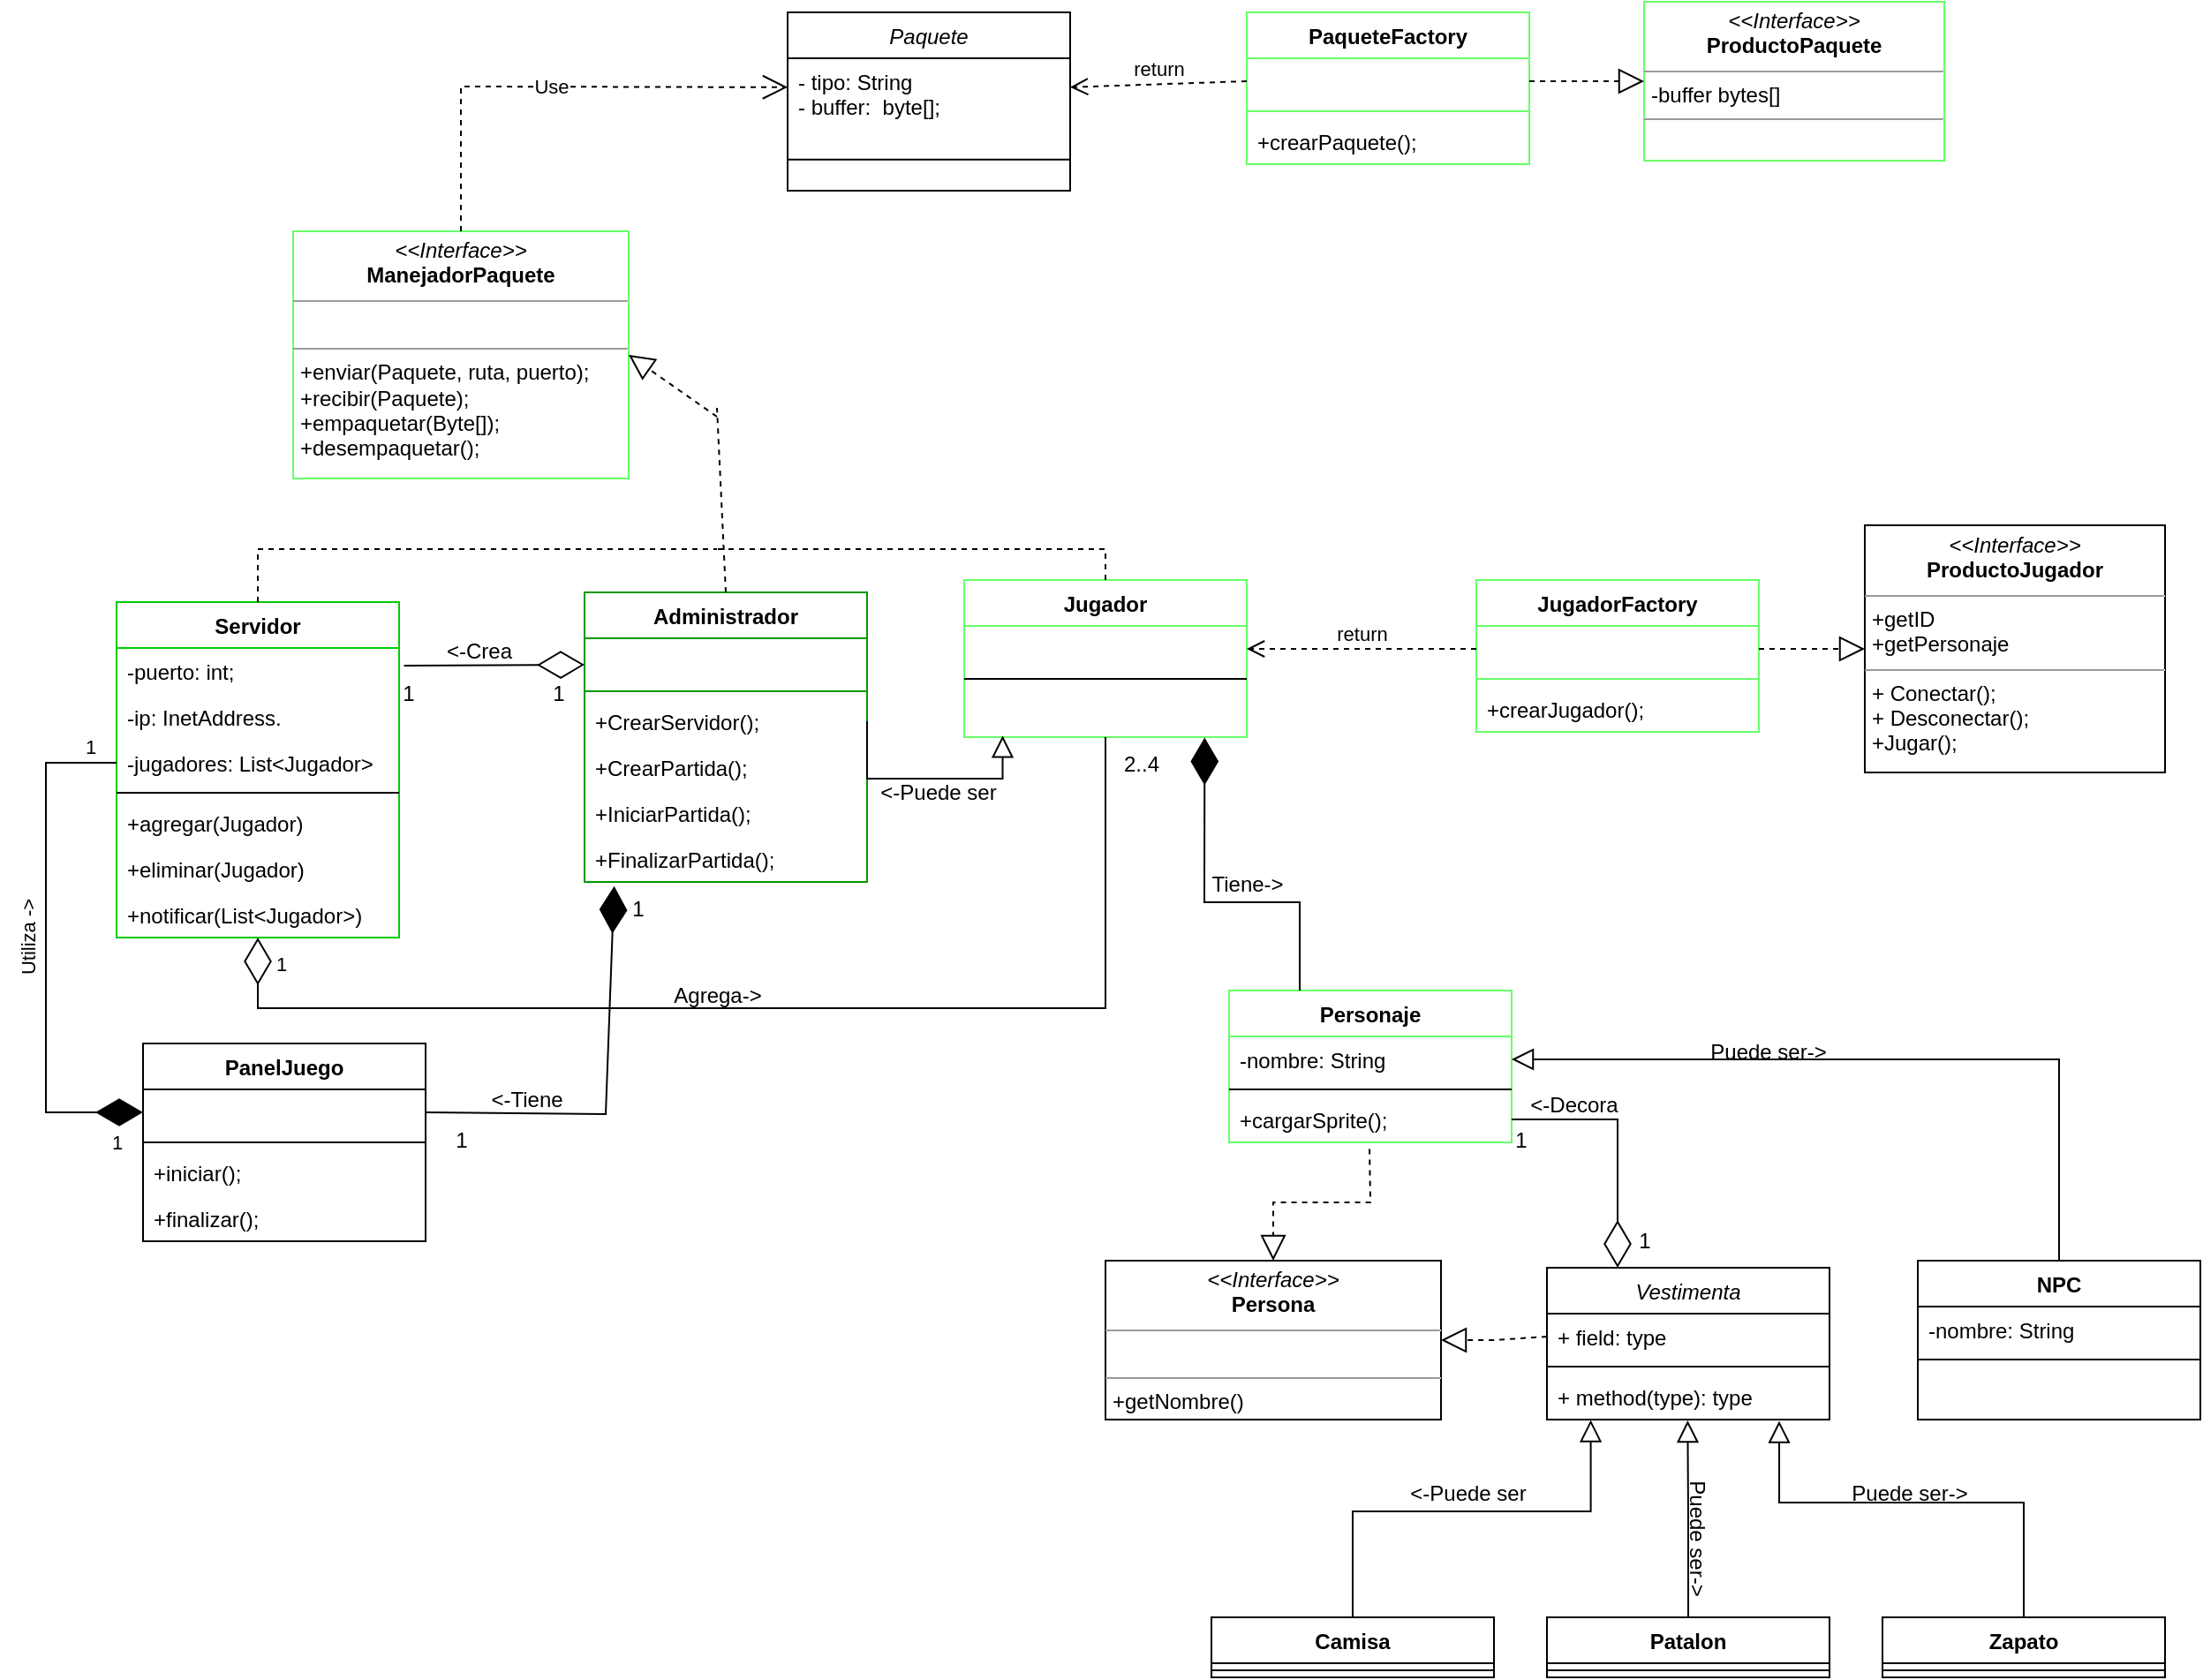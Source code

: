 <mxfile version="20.8.16" type="device" pages="2"><diagram id="C5RBs43oDa-KdzZeNtuy" name="Page-1"><mxGraphModel dx="1549" dy="731" grid="1" gridSize="10" guides="1" tooltips="1" connect="1" arrows="1" fold="1" page="1" pageScale="1" pageWidth="1400" pageHeight="1400" math="0" shadow="0"><root><mxCell id="WIyWlLk6GJQsqaUBKTNV-0"/><mxCell id="WIyWlLk6GJQsqaUBKTNV-1" parent="WIyWlLk6GJQsqaUBKTNV-0"/><mxCell id="kvo6vw-OnWzz7hoMJ1Hj-0" value="Servidor" style="swimlane;fontStyle=1;align=center;verticalAlign=top;childLayout=stackLayout;horizontal=1;startSize=26;horizontalStack=0;resizeParent=1;resizeLast=0;collapsible=1;marginBottom=0;rounded=0;shadow=0;strokeWidth=1;strokeColor=#00CC00;" vertex="1" parent="WIyWlLk6GJQsqaUBKTNV-1"><mxGeometry x="145" y="470" width="160" height="190" as="geometry"><mxRectangle x="130" y="380" width="160" height="26" as="alternateBounds"/></mxGeometry></mxCell><mxCell id="kvo6vw-OnWzz7hoMJ1Hj-1" value="-puerto: int; " style="text;align=left;verticalAlign=top;spacingLeft=4;spacingRight=4;overflow=hidden;rotatable=0;points=[[0,0.5],[1,0.5]];portConstraint=eastwest;" vertex="1" parent="kvo6vw-OnWzz7hoMJ1Hj-0"><mxGeometry y="26" width="160" height="26" as="geometry"/></mxCell><mxCell id="kvo6vw-OnWzz7hoMJ1Hj-2" value="-ip: InetAddress. " style="text;align=left;verticalAlign=top;spacingLeft=4;spacingRight=4;overflow=hidden;rotatable=0;points=[[0,0.5],[1,0.5]];portConstraint=eastwest;rounded=0;shadow=0;html=0;" vertex="1" parent="kvo6vw-OnWzz7hoMJ1Hj-0"><mxGeometry y="52" width="160" height="26" as="geometry"/></mxCell><mxCell id="kvo6vw-OnWzz7hoMJ1Hj-3" value="-jugadores: List&lt;Jugador&gt;" style="text;align=left;verticalAlign=top;spacingLeft=4;spacingRight=4;overflow=hidden;rotatable=0;points=[[0,0.5],[1,0.5]];portConstraint=eastwest;rounded=0;shadow=0;html=0;" vertex="1" parent="kvo6vw-OnWzz7hoMJ1Hj-0"><mxGeometry y="78" width="160" height="26" as="geometry"/></mxCell><mxCell id="kvo6vw-OnWzz7hoMJ1Hj-4" value="" style="line;html=1;strokeWidth=1;align=left;verticalAlign=middle;spacingTop=-1;spacingLeft=3;spacingRight=3;rotatable=0;labelPosition=right;points=[];portConstraint=eastwest;" vertex="1" parent="kvo6vw-OnWzz7hoMJ1Hj-0"><mxGeometry y="104" width="160" height="8" as="geometry"/></mxCell><mxCell id="kvo6vw-OnWzz7hoMJ1Hj-5" value="+agregar(Jugador)" style="text;align=left;verticalAlign=top;spacingLeft=4;spacingRight=4;overflow=hidden;rotatable=0;points=[[0,0.5],[1,0.5]];portConstraint=eastwest;rounded=0;shadow=0;html=0;" vertex="1" parent="kvo6vw-OnWzz7hoMJ1Hj-0"><mxGeometry y="112" width="160" height="26" as="geometry"/></mxCell><mxCell id="kvo6vw-OnWzz7hoMJ1Hj-6" value="+eliminar(Jugador)" style="text;align=left;verticalAlign=top;spacingLeft=4;spacingRight=4;overflow=hidden;rotatable=0;points=[[0,0.5],[1,0.5]];portConstraint=eastwest;rounded=0;shadow=0;html=0;" vertex="1" parent="kvo6vw-OnWzz7hoMJ1Hj-0"><mxGeometry y="138" width="160" height="26" as="geometry"/></mxCell><mxCell id="kvo6vw-OnWzz7hoMJ1Hj-7" value="+notificar(List&lt;Jugador&gt;)" style="text;align=left;verticalAlign=top;spacingLeft=4;spacingRight=4;overflow=hidden;rotatable=0;points=[[0,0.5],[1,0.5]];portConstraint=eastwest;rounded=0;shadow=0;html=0;" vertex="1" parent="kvo6vw-OnWzz7hoMJ1Hj-0"><mxGeometry y="164" width="160" height="26" as="geometry"/></mxCell><mxCell id="kvo6vw-OnWzz7hoMJ1Hj-8" value="Jugador" style="swimlane;fontStyle=1;align=center;verticalAlign=top;childLayout=stackLayout;horizontal=1;startSize=26;horizontalStack=0;resizeParent=1;resizeLast=0;collapsible=1;marginBottom=0;rounded=0;shadow=0;strokeWidth=1;fillColor=#FFFFFF;strokeColor=#66FF66;" vertex="1" parent="WIyWlLk6GJQsqaUBKTNV-1"><mxGeometry x="625" y="457.5" width="160" height="89" as="geometry"><mxRectangle x="340" y="380" width="170" height="26" as="alternateBounds"/></mxGeometry></mxCell><mxCell id="kvo6vw-OnWzz7hoMJ1Hj-9" value=" " style="text;align=left;verticalAlign=top;spacingLeft=4;spacingRight=4;overflow=hidden;rotatable=0;points=[[0,0.5],[1,0.5]];portConstraint=eastwest;" vertex="1" parent="kvo6vw-OnWzz7hoMJ1Hj-8"><mxGeometry y="26" width="160" height="26" as="geometry"/></mxCell><mxCell id="kvo6vw-OnWzz7hoMJ1Hj-10" value="" style="line;html=1;strokeWidth=1;align=left;verticalAlign=middle;spacingTop=-1;spacingLeft=3;spacingRight=3;rotatable=0;labelPosition=right;points=[];portConstraint=eastwest;" vertex="1" parent="kvo6vw-OnWzz7hoMJ1Hj-8"><mxGeometry y="52" width="160" height="8" as="geometry"/></mxCell><mxCell id="kvo6vw-OnWzz7hoMJ1Hj-11" value=" " style="text;align=left;verticalAlign=top;spacingLeft=4;spacingRight=4;overflow=hidden;rotatable=0;points=[[0,0.5],[1,0.5]];portConstraint=eastwest;" vertex="1" parent="kvo6vw-OnWzz7hoMJ1Hj-8"><mxGeometry y="60" width="160" height="26" as="geometry"/></mxCell><mxCell id="kvo6vw-OnWzz7hoMJ1Hj-12" value="Personaje" style="swimlane;fontStyle=1;align=center;verticalAlign=top;childLayout=stackLayout;horizontal=1;startSize=26;horizontalStack=0;resizeParent=1;resizeLast=0;collapsible=1;marginBottom=0;rounded=0;shadow=0;strokeWidth=1;strokeColor=#66FF66;" vertex="1" parent="WIyWlLk6GJQsqaUBKTNV-1"><mxGeometry x="775" y="690" width="160" height="86" as="geometry"><mxRectangle x="340" y="380" width="170" height="26" as="alternateBounds"/></mxGeometry></mxCell><mxCell id="kvo6vw-OnWzz7hoMJ1Hj-13" value="-nombre: String" style="text;align=left;verticalAlign=top;spacingLeft=4;spacingRight=4;overflow=hidden;rotatable=0;points=[[0,0.5],[1,0.5]];portConstraint=eastwest;" vertex="1" parent="kvo6vw-OnWzz7hoMJ1Hj-12"><mxGeometry y="26" width="160" height="26" as="geometry"/></mxCell><mxCell id="kvo6vw-OnWzz7hoMJ1Hj-14" value="" style="line;html=1;strokeWidth=1;align=left;verticalAlign=middle;spacingTop=-1;spacingLeft=3;spacingRight=3;rotatable=0;labelPosition=right;points=[];portConstraint=eastwest;" vertex="1" parent="kvo6vw-OnWzz7hoMJ1Hj-12"><mxGeometry y="52" width="160" height="8" as="geometry"/></mxCell><mxCell id="kvo6vw-OnWzz7hoMJ1Hj-15" value="+cargarSprite(); " style="text;align=left;verticalAlign=top;spacingLeft=4;spacingRight=4;overflow=hidden;rotatable=0;points=[[0,0.5],[1,0.5]];portConstraint=eastwest;" vertex="1" parent="kvo6vw-OnWzz7hoMJ1Hj-12"><mxGeometry y="60" width="160" height="26" as="geometry"/></mxCell><mxCell id="kvo6vw-OnWzz7hoMJ1Hj-16" value="NPC" style="swimlane;fontStyle=1;align=center;verticalAlign=top;childLayout=stackLayout;horizontal=1;startSize=26;horizontalStack=0;resizeParent=1;resizeLast=0;collapsible=1;marginBottom=0;rounded=0;shadow=0;strokeWidth=1;" vertex="1" parent="WIyWlLk6GJQsqaUBKTNV-1"><mxGeometry x="1165" y="843" width="160" height="90" as="geometry"><mxRectangle x="340" y="380" width="170" height="26" as="alternateBounds"/></mxGeometry></mxCell><mxCell id="kvo6vw-OnWzz7hoMJ1Hj-17" value="-nombre: String" style="text;align=left;verticalAlign=top;spacingLeft=4;spacingRight=4;overflow=hidden;rotatable=0;points=[[0,0.5],[1,0.5]];portConstraint=eastwest;" vertex="1" parent="kvo6vw-OnWzz7hoMJ1Hj-16"><mxGeometry y="26" width="160" height="26" as="geometry"/></mxCell><mxCell id="kvo6vw-OnWzz7hoMJ1Hj-18" value="" style="line;html=1;strokeWidth=1;align=left;verticalAlign=middle;spacingTop=-1;spacingLeft=3;spacingRight=3;rotatable=0;labelPosition=right;points=[];portConstraint=eastwest;" vertex="1" parent="kvo6vw-OnWzz7hoMJ1Hj-16"><mxGeometry y="52" width="160" height="8" as="geometry"/></mxCell><mxCell id="kvo6vw-OnWzz7hoMJ1Hj-19" value="Administrador" style="swimlane;fontStyle=1;align=center;verticalAlign=top;childLayout=stackLayout;horizontal=1;startSize=26;horizontalStack=0;resizeParent=1;resizeParentMax=0;resizeLast=0;collapsible=1;marginBottom=0;strokeColor=#009900;" vertex="1" parent="WIyWlLk6GJQsqaUBKTNV-1"><mxGeometry x="410" y="464.5" width="160" height="164" as="geometry"><mxRectangle x="465" y="690" width="120" height="30" as="alternateBounds"/></mxGeometry></mxCell><mxCell id="kvo6vw-OnWzz7hoMJ1Hj-20" value=" " style="text;strokeColor=none;fillColor=none;align=left;verticalAlign=top;spacingLeft=4;spacingRight=4;overflow=hidden;rotatable=0;points=[[0,0.5],[1,0.5]];portConstraint=eastwest;" vertex="1" parent="kvo6vw-OnWzz7hoMJ1Hj-19"><mxGeometry y="26" width="160" height="26" as="geometry"/></mxCell><mxCell id="kvo6vw-OnWzz7hoMJ1Hj-21" value="" style="line;strokeWidth=1;fillColor=none;align=left;verticalAlign=middle;spacingTop=-1;spacingLeft=3;spacingRight=3;rotatable=0;labelPosition=right;points=[];portConstraint=eastwest;strokeColor=inherit;" vertex="1" parent="kvo6vw-OnWzz7hoMJ1Hj-19"><mxGeometry y="52" width="160" height="8" as="geometry"/></mxCell><mxCell id="kvo6vw-OnWzz7hoMJ1Hj-22" value="+CrearServidor(); " style="text;align=left;verticalAlign=top;spacingLeft=4;spacingRight=4;overflow=hidden;rotatable=0;points=[[0,0.5],[1,0.5]];portConstraint=eastwest;" vertex="1" parent="kvo6vw-OnWzz7hoMJ1Hj-19"><mxGeometry y="60" width="160" height="26" as="geometry"/></mxCell><mxCell id="kvo6vw-OnWzz7hoMJ1Hj-23" value="+CrearPartida(); " style="text;align=left;verticalAlign=top;spacingLeft=4;spacingRight=4;overflow=hidden;rotatable=0;points=[[0,0.5],[1,0.5]];portConstraint=eastwest;" vertex="1" parent="kvo6vw-OnWzz7hoMJ1Hj-19"><mxGeometry y="86" width="160" height="26" as="geometry"/></mxCell><mxCell id="kvo6vw-OnWzz7hoMJ1Hj-24" value="+IniciarPartida(); " style="text;align=left;verticalAlign=top;spacingLeft=4;spacingRight=4;overflow=hidden;rotatable=0;points=[[0,0.5],[1,0.5]];portConstraint=eastwest;" vertex="1" parent="kvo6vw-OnWzz7hoMJ1Hj-19"><mxGeometry y="112" width="160" height="26" as="geometry"/></mxCell><mxCell id="kvo6vw-OnWzz7hoMJ1Hj-25" value="+FinalizarPartida(); " style="text;align=left;verticalAlign=top;spacingLeft=4;spacingRight=4;overflow=hidden;rotatable=0;points=[[0,0.5],[1,0.5]];portConstraint=eastwest;" vertex="1" parent="kvo6vw-OnWzz7hoMJ1Hj-19"><mxGeometry y="138" width="160" height="26" as="geometry"/></mxCell><mxCell id="kvo6vw-OnWzz7hoMJ1Hj-26" value="" style="endArrow=block;endSize=10;endFill=0;shadow=0;strokeWidth=1;rounded=0;edgeStyle=elbowEdgeStyle;elbow=vertical;entryX=0.136;entryY=1.081;entryDx=0;entryDy=0;exitX=1;exitY=0.5;exitDx=0;exitDy=0;entryPerimeter=0;" edge="1" parent="WIyWlLk6GJQsqaUBKTNV-1" source="kvo6vw-OnWzz7hoMJ1Hj-22" target="kvo6vw-OnWzz7hoMJ1Hj-11"><mxGeometry width="160" relative="1" as="geometry"><mxPoint x="425" y="800" as="sourcePoint"/><mxPoint x="515" y="972" as="targetPoint"/><Array as="points"><mxPoint x="630" y="570"/><mxPoint x="625" y="568"/></Array></mxGeometry></mxCell><mxCell id="kvo6vw-OnWzz7hoMJ1Hj-27" value="&lt;p style=&quot;margin:0px;margin-top:4px;text-align:center;&quot;&gt;&lt;i&gt;&amp;lt;&amp;lt;Interface&amp;gt;&amp;gt;&lt;/i&gt;&lt;br&gt;&lt;b&gt;Persona&lt;/b&gt;&lt;/p&gt;&lt;hr size=&quot;1&quot;&gt;&lt;p style=&quot;margin:0px;margin-left:4px;&quot;&gt;&lt;br&gt;&lt;/p&gt;&lt;hr size=&quot;1&quot;&gt;&lt;p style=&quot;margin:0px;margin-left:4px;&quot;&gt;+getNombre()&lt;/p&gt;" style="verticalAlign=top;align=left;overflow=fill;fontSize=12;fontFamily=Helvetica;html=1;" vertex="1" parent="WIyWlLk6GJQsqaUBKTNV-1"><mxGeometry x="705" y="843" width="190" height="90" as="geometry"/></mxCell><mxCell id="kvo6vw-OnWzz7hoMJ1Hj-28" value="Vestimenta" style="swimlane;fontStyle=2;align=center;verticalAlign=top;childLayout=stackLayout;horizontal=1;startSize=26;horizontalStack=0;resizeParent=1;resizeParentMax=0;resizeLast=0;collapsible=1;marginBottom=0;" vertex="1" parent="WIyWlLk6GJQsqaUBKTNV-1"><mxGeometry x="955" y="847" width="160" height="86" as="geometry"/></mxCell><mxCell id="kvo6vw-OnWzz7hoMJ1Hj-29" value="+ field: type" style="text;strokeColor=none;fillColor=none;align=left;verticalAlign=top;spacingLeft=4;spacingRight=4;overflow=hidden;rotatable=0;points=[[0,0.5],[1,0.5]];portConstraint=eastwest;" vertex="1" parent="kvo6vw-OnWzz7hoMJ1Hj-28"><mxGeometry y="26" width="160" height="26" as="geometry"/></mxCell><mxCell id="kvo6vw-OnWzz7hoMJ1Hj-30" value="" style="line;strokeWidth=1;fillColor=none;align=left;verticalAlign=middle;spacingTop=-1;spacingLeft=3;spacingRight=3;rotatable=0;labelPosition=right;points=[];portConstraint=eastwest;strokeColor=inherit;" vertex="1" parent="kvo6vw-OnWzz7hoMJ1Hj-28"><mxGeometry y="52" width="160" height="8" as="geometry"/></mxCell><mxCell id="kvo6vw-OnWzz7hoMJ1Hj-31" value="+ method(type): type" style="text;strokeColor=none;fillColor=none;align=left;verticalAlign=top;spacingLeft=4;spacingRight=4;overflow=hidden;rotatable=0;points=[[0,0.5],[1,0.5]];portConstraint=eastwest;" vertex="1" parent="kvo6vw-OnWzz7hoMJ1Hj-28"><mxGeometry y="60" width="160" height="26" as="geometry"/></mxCell><mxCell id="kvo6vw-OnWzz7hoMJ1Hj-32" value="" style="endArrow=block;dashed=1;endFill=0;endSize=12;html=1;rounded=0;exitX=0;exitY=0.5;exitDx=0;exitDy=0;entryX=1;entryY=0.5;entryDx=0;entryDy=0;" edge="1" parent="WIyWlLk6GJQsqaUBKTNV-1" source="kvo6vw-OnWzz7hoMJ1Hj-29" target="kvo6vw-OnWzz7hoMJ1Hj-27"><mxGeometry width="160" relative="1" as="geometry"><mxPoint x="920.63" y="776" as="sourcePoint"/><mxPoint x="855.005" y="701" as="targetPoint"/><Array as="points"><mxPoint x="925" y="888"/></Array></mxGeometry></mxCell><mxCell id="kvo6vw-OnWzz7hoMJ1Hj-33" value="" style="endArrow=block;dashed=1;endFill=0;endSize=12;html=1;rounded=0;exitX=0.497;exitY=1.143;exitDx=0;exitDy=0;entryX=0.5;entryY=0;entryDx=0;entryDy=0;exitPerimeter=0;" edge="1" parent="WIyWlLk6GJQsqaUBKTNV-1" source="kvo6vw-OnWzz7hoMJ1Hj-15" target="kvo6vw-OnWzz7hoMJ1Hj-27"><mxGeometry width="160" relative="1" as="geometry"><mxPoint x="965" y="894" as="sourcePoint"/><mxPoint x="825" y="930" as="targetPoint"/><Array as="points"><mxPoint x="855" y="810"/><mxPoint x="800" y="810"/></Array></mxGeometry></mxCell><mxCell id="kvo6vw-OnWzz7hoMJ1Hj-34" value="Camisa" style="swimlane;fontStyle=1;align=center;verticalAlign=top;childLayout=stackLayout;horizontal=1;startSize=26;horizontalStack=0;resizeParent=1;resizeParentMax=0;resizeLast=0;collapsible=1;marginBottom=0;" vertex="1" parent="WIyWlLk6GJQsqaUBKTNV-1"><mxGeometry x="765" y="1045" width="160" height="34" as="geometry"/></mxCell><mxCell id="kvo6vw-OnWzz7hoMJ1Hj-35" value="" style="line;strokeWidth=1;fillColor=none;align=left;verticalAlign=middle;spacingTop=-1;spacingLeft=3;spacingRight=3;rotatable=0;labelPosition=right;points=[];portConstraint=eastwest;strokeColor=inherit;" vertex="1" parent="kvo6vw-OnWzz7hoMJ1Hj-34"><mxGeometry y="26" width="160" height="8" as="geometry"/></mxCell><mxCell id="kvo6vw-OnWzz7hoMJ1Hj-36" value="Patalon" style="swimlane;fontStyle=1;align=center;verticalAlign=top;childLayout=stackLayout;horizontal=1;startSize=26;horizontalStack=0;resizeParent=1;resizeParentMax=0;resizeLast=0;collapsible=1;marginBottom=0;" vertex="1" parent="WIyWlLk6GJQsqaUBKTNV-1"><mxGeometry x="955" y="1045" width="160" height="34" as="geometry"/></mxCell><mxCell id="kvo6vw-OnWzz7hoMJ1Hj-37" value="" style="line;strokeWidth=1;fillColor=none;align=left;verticalAlign=middle;spacingTop=-1;spacingLeft=3;spacingRight=3;rotatable=0;labelPosition=right;points=[];portConstraint=eastwest;strokeColor=inherit;" vertex="1" parent="kvo6vw-OnWzz7hoMJ1Hj-36"><mxGeometry y="26" width="160" height="8" as="geometry"/></mxCell><mxCell id="kvo6vw-OnWzz7hoMJ1Hj-38" value="Zapato" style="swimlane;fontStyle=1;align=center;verticalAlign=top;childLayout=stackLayout;horizontal=1;startSize=26;horizontalStack=0;resizeParent=1;resizeParentMax=0;resizeLast=0;collapsible=1;marginBottom=0;" vertex="1" parent="WIyWlLk6GJQsqaUBKTNV-1"><mxGeometry x="1145" y="1045" width="160" height="34" as="geometry"/></mxCell><mxCell id="kvo6vw-OnWzz7hoMJ1Hj-39" value="" style="line;strokeWidth=1;fillColor=none;align=left;verticalAlign=middle;spacingTop=-1;spacingLeft=3;spacingRight=3;rotatable=0;labelPosition=right;points=[];portConstraint=eastwest;strokeColor=inherit;" vertex="1" parent="kvo6vw-OnWzz7hoMJ1Hj-38"><mxGeometry y="26" width="160" height="8" as="geometry"/></mxCell><mxCell id="kvo6vw-OnWzz7hoMJ1Hj-40" value="" style="endArrow=block;endSize=10;endFill=0;shadow=0;strokeWidth=1;rounded=0;edgeStyle=elbowEdgeStyle;elbow=vertical;exitX=0.5;exitY=0;exitDx=0;exitDy=0;entryX=0.155;entryY=1.008;entryDx=0;entryDy=0;entryPerimeter=0;" edge="1" parent="WIyWlLk6GJQsqaUBKTNV-1" source="kvo6vw-OnWzz7hoMJ1Hj-34" target="kvo6vw-OnWzz7hoMJ1Hj-31"><mxGeometry width="160" relative="1" as="geometry"><mxPoint x="855" y="965" as="sourcePoint"/><mxPoint x="915" y="915" as="targetPoint"/><Array as="points"><mxPoint x="945" y="985"/></Array></mxGeometry></mxCell><mxCell id="kvo6vw-OnWzz7hoMJ1Hj-41" value="" style="endArrow=block;endSize=10;endFill=0;shadow=0;strokeWidth=1;rounded=0;edgeStyle=elbowEdgeStyle;elbow=vertical;exitX=0.5;exitY=0;exitDx=0;exitDy=0;entryX=0.498;entryY=1.02;entryDx=0;entryDy=0;entryPerimeter=0;" edge="1" parent="WIyWlLk6GJQsqaUBKTNV-1" source="kvo6vw-OnWzz7hoMJ1Hj-36" target="kvo6vw-OnWzz7hoMJ1Hj-31"><mxGeometry width="160" relative="1" as="geometry"><mxPoint x="855" y="1055" as="sourcePoint"/><mxPoint x="1035" y="985" as="targetPoint"/><Array as="points"><mxPoint x="1035" y="990"/></Array></mxGeometry></mxCell><mxCell id="kvo6vw-OnWzz7hoMJ1Hj-42" value="" style="endArrow=block;endSize=10;endFill=0;shadow=0;strokeWidth=1;rounded=0;edgeStyle=elbowEdgeStyle;elbow=vertical;exitX=0.5;exitY=0;exitDx=0;exitDy=0;entryX=0.822;entryY=1.031;entryDx=0;entryDy=0;entryPerimeter=0;" edge="1" parent="WIyWlLk6GJQsqaUBKTNV-1" source="kvo6vw-OnWzz7hoMJ1Hj-38" target="kvo6vw-OnWzz7hoMJ1Hj-31"><mxGeometry width="160" relative="1" as="geometry"><mxPoint x="855" y="1055" as="sourcePoint"/><mxPoint x="1045.48" y="943.366" as="targetPoint"/><Array as="points"><mxPoint x="1165" y="980"/></Array></mxGeometry></mxCell><mxCell id="kvo6vw-OnWzz7hoMJ1Hj-43" value="" style="endArrow=block;endSize=10;endFill=0;shadow=0;strokeWidth=1;rounded=0;edgeStyle=elbowEdgeStyle;elbow=vertical;exitX=0.5;exitY=0;exitDx=0;exitDy=0;entryX=1;entryY=0.5;entryDx=0;entryDy=0;" edge="1" parent="WIyWlLk6GJQsqaUBKTNV-1" source="kvo6vw-OnWzz7hoMJ1Hj-16" target="kvo6vw-OnWzz7hoMJ1Hj-13"><mxGeometry width="160" relative="1" as="geometry"><mxPoint x="855" y="1055" as="sourcePoint"/><mxPoint x="1021" y="940.922" as="targetPoint"/><Array as="points"><mxPoint x="1115" y="729"/></Array></mxGeometry></mxCell><mxCell id="kvo6vw-OnWzz7hoMJ1Hj-44" value="PanelJuego" style="swimlane;fontStyle=1;align=center;verticalAlign=top;childLayout=stackLayout;horizontal=1;startSize=26;horizontalStack=0;resizeParent=1;resizeParentMax=0;resizeLast=0;collapsible=1;marginBottom=0;" vertex="1" parent="WIyWlLk6GJQsqaUBKTNV-1"><mxGeometry x="160" y="720" width="160" height="112" as="geometry"/></mxCell><mxCell id="kvo6vw-OnWzz7hoMJ1Hj-45" value=" " style="text;strokeColor=none;fillColor=none;align=left;verticalAlign=top;spacingLeft=4;spacingRight=4;overflow=hidden;rotatable=0;points=[[0,0.5],[1,0.5]];portConstraint=eastwest;" vertex="1" parent="kvo6vw-OnWzz7hoMJ1Hj-44"><mxGeometry y="26" width="160" height="26" as="geometry"/></mxCell><mxCell id="kvo6vw-OnWzz7hoMJ1Hj-46" value="" style="line;strokeWidth=1;fillColor=none;align=left;verticalAlign=middle;spacingTop=-1;spacingLeft=3;spacingRight=3;rotatable=0;labelPosition=right;points=[];portConstraint=eastwest;strokeColor=inherit;" vertex="1" parent="kvo6vw-OnWzz7hoMJ1Hj-44"><mxGeometry y="52" width="160" height="8" as="geometry"/></mxCell><mxCell id="kvo6vw-OnWzz7hoMJ1Hj-47" value="+iniciar(); " style="text;strokeColor=none;fillColor=none;align=left;verticalAlign=top;spacingLeft=4;spacingRight=4;overflow=hidden;rotatable=0;points=[[0,0.5],[1,0.5]];portConstraint=eastwest;" vertex="1" parent="kvo6vw-OnWzz7hoMJ1Hj-44"><mxGeometry y="60" width="160" height="26" as="geometry"/></mxCell><mxCell id="kvo6vw-OnWzz7hoMJ1Hj-48" value="+finalizar(); " style="text;strokeColor=none;fillColor=none;align=left;verticalAlign=top;spacingLeft=4;spacingRight=4;overflow=hidden;rotatable=0;points=[[0,0.5],[1,0.5]];portConstraint=eastwest;" vertex="1" parent="kvo6vw-OnWzz7hoMJ1Hj-44"><mxGeometry y="86" width="160" height="26" as="geometry"/></mxCell><mxCell id="kvo6vw-OnWzz7hoMJ1Hj-49" value="&lt;p style=&quot;margin:0px;margin-top:4px;text-align:center;&quot;&gt;&lt;i&gt;&amp;lt;&amp;lt;Interface&amp;gt;&amp;gt;&lt;/i&gt;&lt;br&gt;&lt;b&gt;ProductoJugador&lt;/b&gt;&lt;/p&gt;&lt;hr size=&quot;1&quot;&gt;&lt;p style=&quot;margin:0px;margin-left:4px;&quot;&gt;+getID&lt;/p&gt;&lt;p style=&quot;margin:0px;margin-left:4px;&quot;&gt;+getPersonaje&lt;/p&gt;&lt;hr size=&quot;1&quot;&gt;&lt;p style=&quot;margin:0px;margin-left:4px;&quot;&gt;+ Conectar();&amp;nbsp;&lt;br&gt;+ Desconectar();&amp;nbsp;&lt;/p&gt;&lt;p style=&quot;margin:0px;margin-left:4px;&quot;&gt;+Jugar();&amp;nbsp;&lt;/p&gt;" style="verticalAlign=top;align=left;overflow=fill;fontSize=12;fontFamily=Helvetica;html=1;" vertex="1" parent="WIyWlLk6GJQsqaUBKTNV-1"><mxGeometry x="1135" y="426.5" width="170" height="140" as="geometry"/></mxCell><mxCell id="kvo6vw-OnWzz7hoMJ1Hj-50" value="JugadorFactory" style="swimlane;fontStyle=1;align=center;verticalAlign=top;childLayout=stackLayout;horizontal=1;startSize=26;horizontalStack=0;resizeParent=1;resizeParentMax=0;resizeLast=0;collapsible=1;marginBottom=0;strokeColor=#66FF66;" vertex="1" parent="WIyWlLk6GJQsqaUBKTNV-1"><mxGeometry x="915" y="457.5" width="160" height="86" as="geometry"/></mxCell><mxCell id="kvo6vw-OnWzz7hoMJ1Hj-51" value=" " style="text;strokeColor=none;fillColor=none;align=left;verticalAlign=top;spacingLeft=4;spacingRight=4;overflow=hidden;rotatable=0;points=[[0,0.5],[1,0.5]];portConstraint=eastwest;" vertex="1" parent="kvo6vw-OnWzz7hoMJ1Hj-50"><mxGeometry y="26" width="160" height="26" as="geometry"/></mxCell><mxCell id="kvo6vw-OnWzz7hoMJ1Hj-52" value="" style="line;strokeWidth=1;fillColor=none;align=left;verticalAlign=middle;spacingTop=-1;spacingLeft=3;spacingRight=3;rotatable=0;labelPosition=right;points=[];portConstraint=eastwest;strokeColor=inherit;" vertex="1" parent="kvo6vw-OnWzz7hoMJ1Hj-50"><mxGeometry y="52" width="160" height="8" as="geometry"/></mxCell><mxCell id="kvo6vw-OnWzz7hoMJ1Hj-53" value="+crearJugador(); " style="text;strokeColor=none;fillColor=none;align=left;verticalAlign=top;spacingLeft=4;spacingRight=4;overflow=hidden;rotatable=0;points=[[0,0.5],[1,0.5]];portConstraint=eastwest;" vertex="1" parent="kvo6vw-OnWzz7hoMJ1Hj-50"><mxGeometry y="60" width="160" height="26" as="geometry"/></mxCell><mxCell id="kvo6vw-OnWzz7hoMJ1Hj-54" value="" style="endArrow=block;dashed=1;endFill=0;endSize=12;html=1;rounded=0;exitX=1;exitY=0.5;exitDx=0;exitDy=0;entryX=0;entryY=0.5;entryDx=0;entryDy=0;" edge="1" parent="WIyWlLk6GJQsqaUBKTNV-1" source="kvo6vw-OnWzz7hoMJ1Hj-51" target="kvo6vw-OnWzz7hoMJ1Hj-49"><mxGeometry width="160" relative="1" as="geometry"><mxPoint x="730" y="280" as="sourcePoint"/><mxPoint x="815" y="280" as="targetPoint"/></mxGeometry></mxCell><mxCell id="kvo6vw-OnWzz7hoMJ1Hj-55" value="return" style="html=1;verticalAlign=bottom;endArrow=open;dashed=1;endSize=8;rounded=0;exitX=0;exitY=0.5;exitDx=0;exitDy=0;entryX=1;entryY=0.5;entryDx=0;entryDy=0;" edge="1" parent="WIyWlLk6GJQsqaUBKTNV-1" source="kvo6vw-OnWzz7hoMJ1Hj-51" target="kvo6vw-OnWzz7hoMJ1Hj-9"><mxGeometry relative="1" as="geometry"><mxPoint x="985" y="540" as="sourcePoint"/><mxPoint x="905" y="540" as="targetPoint"/><Array as="points"/></mxGeometry></mxCell><mxCell id="kvo6vw-OnWzz7hoMJ1Hj-56" value="&lt;p style=&quot;margin:0px;margin-top:4px;text-align:center;&quot;&gt;&lt;i&gt;&amp;lt;&amp;lt;Interface&amp;gt;&amp;gt;&lt;/i&gt;&lt;br&gt;&lt;b&gt;ManejadorPaquete&lt;/b&gt;&lt;/p&gt;&lt;hr size=&quot;1&quot;&gt;&lt;p style=&quot;margin:0px;margin-left:4px;&quot;&gt;&lt;br&gt;&lt;/p&gt;&lt;hr size=&quot;1&quot;&gt;&lt;p style=&quot;margin:0px;margin-left:4px;&quot;&gt;+enviar(Paquete, ruta, puerto);&amp;nbsp;&lt;/p&gt;&lt;p style=&quot;margin:0px;margin-left:4px;&quot;&gt;+recibir(Paquete);&amp;nbsp;&lt;br&gt;&lt;/p&gt;&lt;p style=&quot;margin:0px;margin-left:4px;&quot;&gt;+empaquetar(Byte[]);&amp;nbsp;&lt;/p&gt;&lt;p style=&quot;margin:0px;margin-left:4px;&quot;&gt;+desempaquetar();&amp;nbsp;&lt;/p&gt;" style="verticalAlign=top;align=left;overflow=fill;fontSize=12;fontFamily=Helvetica;html=1;strokeColor=#66FF66;" vertex="1" parent="WIyWlLk6GJQsqaUBKTNV-1"><mxGeometry x="245" y="260" width="190" height="140" as="geometry"/></mxCell><mxCell id="kvo6vw-OnWzz7hoMJ1Hj-57" value="" style="endArrow=none;dashed=1;html=1;rounded=0;exitX=0.5;exitY=0;exitDx=0;exitDy=0;" edge="1" parent="WIyWlLk6GJQsqaUBKTNV-1" source="kvo6vw-OnWzz7hoMJ1Hj-0"><mxGeometry width="50" height="50" relative="1" as="geometry"><mxPoint x="365" y="480" as="sourcePoint"/><mxPoint x="485" y="440" as="targetPoint"/><Array as="points"><mxPoint x="225" y="440"/></Array></mxGeometry></mxCell><mxCell id="kvo6vw-OnWzz7hoMJ1Hj-58" value="" style="endArrow=none;dashed=1;html=1;rounded=0;exitX=0.5;exitY=0;exitDx=0;exitDy=0;" edge="1" parent="WIyWlLk6GJQsqaUBKTNV-1" source="kvo6vw-OnWzz7hoMJ1Hj-8"><mxGeometry width="50" height="50" relative="1" as="geometry"><mxPoint x="620" y="451" as="sourcePoint"/><mxPoint x="485" y="440" as="targetPoint"/><Array as="points"><mxPoint x="705" y="440"/></Array></mxGeometry></mxCell><mxCell id="kvo6vw-OnWzz7hoMJ1Hj-59" value="" style="endArrow=none;dashed=1;html=1;rounded=0;exitX=0.5;exitY=0;exitDx=0;exitDy=0;" edge="1" parent="WIyWlLk6GJQsqaUBKTNV-1" source="kvo6vw-OnWzz7hoMJ1Hj-19"><mxGeometry width="50" height="50" relative="1" as="geometry"><mxPoint x="535" y="361" as="sourcePoint"/><mxPoint x="485" y="360" as="targetPoint"/><Array as="points"/></mxGeometry></mxCell><mxCell id="kvo6vw-OnWzz7hoMJ1Hj-60" value="" style="endArrow=block;dashed=1;endFill=0;endSize=12;html=1;rounded=0;entryX=1;entryY=0.5;entryDx=0;entryDy=0;" edge="1" parent="WIyWlLk6GJQsqaUBKTNV-1" target="kvo6vw-OnWzz7hoMJ1Hj-56"><mxGeometry width="160" relative="1" as="geometry"><mxPoint x="485" y="365" as="sourcePoint"/><mxPoint x="415" y="345.0" as="targetPoint"/></mxGeometry></mxCell><mxCell id="kvo6vw-OnWzz7hoMJ1Hj-61" value="&lt;p style=&quot;margin:0px;margin-top:4px;text-align:center;&quot;&gt;&lt;i&gt;&amp;lt;&amp;lt;Interface&amp;gt;&amp;gt;&lt;/i&gt;&lt;br&gt;&lt;b&gt;ProductoPaquete&lt;/b&gt;&lt;/p&gt;&lt;hr size=&quot;1&quot;&gt;&lt;p style=&quot;margin:0px;margin-left:4px;&quot;&gt;-buffer bytes[]&lt;/p&gt;&lt;hr size=&quot;1&quot;&gt;&lt;p style=&quot;margin:0px;margin-left:4px;&quot;&gt;&lt;br&gt;&lt;/p&gt;" style="verticalAlign=top;align=left;overflow=fill;fontSize=12;fontFamily=Helvetica;html=1;strokeColor=#66FF66;" vertex="1" parent="WIyWlLk6GJQsqaUBKTNV-1"><mxGeometry x="1010" y="130" width="170" height="90" as="geometry"/></mxCell><mxCell id="kvo6vw-OnWzz7hoMJ1Hj-62" value="Use" style="endArrow=open;endSize=12;dashed=1;html=1;rounded=0;exitX=0.5;exitY=0;exitDx=0;exitDy=0;entryX=0;entryY=0.5;entryDx=0;entryDy=0;" edge="1" parent="WIyWlLk6GJQsqaUBKTNV-1" source="kvo6vw-OnWzz7hoMJ1Hj-56" target="kvo6vw-OnWzz7hoMJ1Hj-65"><mxGeometry width="160" relative="1" as="geometry"><mxPoint x="325" y="100" as="sourcePoint"/><mxPoint x="485" y="100" as="targetPoint"/><Array as="points"><mxPoint x="340" y="178"/></Array></mxGeometry></mxCell><mxCell id="kvo6vw-OnWzz7hoMJ1Hj-63" value="" style="group;strokeColor=#66FF66;" vertex="1" connectable="0" parent="WIyWlLk6GJQsqaUBKTNV-1"><mxGeometry x="525" y="136" width="160" height="101" as="geometry"/></mxCell><mxCell id="kvo6vw-OnWzz7hoMJ1Hj-64" value="Paquete" style="swimlane;fontStyle=2;align=center;verticalAlign=top;childLayout=stackLayout;horizontal=1;startSize=26;horizontalStack=0;resizeParent=1;resizeLast=0;collapsible=1;marginBottom=0;rounded=0;shadow=0;strokeWidth=1;container=0;" vertex="1" parent="kvo6vw-OnWzz7hoMJ1Hj-63"><mxGeometry width="160" height="101" as="geometry"><mxRectangle x="550" y="140" width="160" height="26" as="alternateBounds"/></mxGeometry></mxCell><mxCell id="kvo6vw-OnWzz7hoMJ1Hj-65" value="- tipo: String&#10;- buffer:  byte[]; " style="text;align=left;verticalAlign=top;spacingLeft=4;spacingRight=4;overflow=hidden;rotatable=0;points=[[0,0.5],[1,0.5]];portConstraint=eastwest;container=0;" vertex="1" parent="kvo6vw-OnWzz7hoMJ1Hj-64"><mxGeometry y="26" width="160" height="32.825" as="geometry"/></mxCell><mxCell id="kvo6vw-OnWzz7hoMJ1Hj-66" value="" style="line;html=1;strokeWidth=1;align=left;verticalAlign=middle;spacingTop=-1;spacingLeft=3;spacingRight=3;rotatable=0;labelPosition=right;points=[];portConstraint=eastwest;container=0;" vertex="1" parent="kvo6vw-OnWzz7hoMJ1Hj-63"><mxGeometry y="65.65" width="160" height="35.35" as="geometry"/></mxCell><mxCell id="kvo6vw-OnWzz7hoMJ1Hj-67" value="PaqueteFactory" style="swimlane;fontStyle=1;align=center;verticalAlign=top;childLayout=stackLayout;horizontal=1;startSize=26;horizontalStack=0;resizeParent=1;resizeParentMax=0;resizeLast=0;collapsible=1;marginBottom=0;strokeColor=#66FF66;" vertex="1" parent="WIyWlLk6GJQsqaUBKTNV-1"><mxGeometry x="785" y="136" width="160" height="86" as="geometry"/></mxCell><mxCell id="kvo6vw-OnWzz7hoMJ1Hj-68" value=" " style="text;strokeColor=none;fillColor=none;align=left;verticalAlign=top;spacingLeft=4;spacingRight=4;overflow=hidden;rotatable=0;points=[[0,0.5],[1,0.5]];portConstraint=eastwest;" vertex="1" parent="kvo6vw-OnWzz7hoMJ1Hj-67"><mxGeometry y="26" width="160" height="26" as="geometry"/></mxCell><mxCell id="kvo6vw-OnWzz7hoMJ1Hj-69" value="" style="line;strokeWidth=1;fillColor=none;align=left;verticalAlign=middle;spacingTop=-1;spacingLeft=3;spacingRight=3;rotatable=0;labelPosition=right;points=[];portConstraint=eastwest;strokeColor=inherit;" vertex="1" parent="kvo6vw-OnWzz7hoMJ1Hj-67"><mxGeometry y="52" width="160" height="8" as="geometry"/></mxCell><mxCell id="kvo6vw-OnWzz7hoMJ1Hj-70" value="+crearPaquete(); " style="text;strokeColor=none;fillColor=none;align=left;verticalAlign=top;spacingLeft=4;spacingRight=4;overflow=hidden;rotatable=0;points=[[0,0.5],[1,0.5]];portConstraint=eastwest;" vertex="1" parent="kvo6vw-OnWzz7hoMJ1Hj-67"><mxGeometry y="60" width="160" height="26" as="geometry"/></mxCell><mxCell id="kvo6vw-OnWzz7hoMJ1Hj-71" value="" style="endArrow=block;dashed=1;endFill=0;endSize=12;html=1;rounded=0;exitX=1;exitY=0.5;exitDx=0;exitDy=0;entryX=0;entryY=0.5;entryDx=0;entryDy=0;" edge="1" parent="WIyWlLk6GJQsqaUBKTNV-1" source="kvo6vw-OnWzz7hoMJ1Hj-68" target="kvo6vw-OnWzz7hoMJ1Hj-61"><mxGeometry width="160" relative="1" as="geometry"><mxPoint x="1520.0" y="456" as="sourcePoint"/><mxPoint x="1610" y="456" as="targetPoint"/></mxGeometry></mxCell><mxCell id="kvo6vw-OnWzz7hoMJ1Hj-72" value="return" style="html=1;verticalAlign=bottom;endArrow=open;dashed=1;endSize=8;rounded=0;exitX=0;exitY=0.5;exitDx=0;exitDy=0;entryX=1;entryY=0.5;entryDx=0;entryDy=0;" edge="1" parent="WIyWlLk6GJQsqaUBKTNV-1" source="kvo6vw-OnWzz7hoMJ1Hj-68" target="kvo6vw-OnWzz7hoMJ1Hj-65"><mxGeometry relative="1" as="geometry"><mxPoint x="965" y="240" as="sourcePoint"/><mxPoint x="860" y="237" as="targetPoint"/><Array as="points"/></mxGeometry></mxCell><mxCell id="kvo6vw-OnWzz7hoMJ1Hj-73" value="1" style="text;html=1;align=center;verticalAlign=middle;resizable=0;points=[];autosize=1;strokeColor=none;fillColor=none;" vertex="1" parent="WIyWlLk6GJQsqaUBKTNV-1"><mxGeometry x="295" y="506.5" width="30" height="30" as="geometry"/></mxCell><mxCell id="kvo6vw-OnWzz7hoMJ1Hj-74" value="1" style="text;html=1;align=center;verticalAlign=middle;resizable=0;points=[];autosize=1;strokeColor=none;fillColor=none;" vertex="1" parent="WIyWlLk6GJQsqaUBKTNV-1"><mxGeometry x="380" y="506.5" width="30" height="30" as="geometry"/></mxCell><mxCell id="kvo6vw-OnWzz7hoMJ1Hj-75" value="2..4" style="text;html=1;align=center;verticalAlign=middle;resizable=0;points=[];autosize=1;strokeColor=none;fillColor=none;" vertex="1" parent="WIyWlLk6GJQsqaUBKTNV-1"><mxGeometry x="705" y="546.5" width="40" height="30" as="geometry"/></mxCell><mxCell id="kvo6vw-OnWzz7hoMJ1Hj-76" value="&amp;lt;-Crea" style="text;html=1;align=center;verticalAlign=middle;resizable=0;points=[];autosize=1;strokeColor=none;fillColor=none;" vertex="1" parent="WIyWlLk6GJQsqaUBKTNV-1"><mxGeometry x="320" y="482.5" width="60" height="30" as="geometry"/></mxCell><mxCell id="kvo6vw-OnWzz7hoMJ1Hj-77" value="1" style="text;html=1;align=center;verticalAlign=middle;resizable=0;points=[];autosize=1;strokeColor=none;fillColor=none;" vertex="1" parent="WIyWlLk6GJQsqaUBKTNV-1"><mxGeometry x="425" y="628.5" width="30" height="30" as="geometry"/></mxCell><mxCell id="kvo6vw-OnWzz7hoMJ1Hj-78" value="1" style="text;html=1;align=center;verticalAlign=middle;resizable=0;points=[];autosize=1;strokeColor=none;fillColor=none;" vertex="1" parent="WIyWlLk6GJQsqaUBKTNV-1"><mxGeometry x="325" y="760" width="30" height="30" as="geometry"/></mxCell><mxCell id="kvo6vw-OnWzz7hoMJ1Hj-79" value="&amp;lt;-Tiene" style="text;html=1;align=center;verticalAlign=middle;resizable=0;points=[];autosize=1;strokeColor=none;fillColor=none;rotation=0;" vertex="1" parent="WIyWlLk6GJQsqaUBKTNV-1"><mxGeometry x="347" y="737" width="60" height="30" as="geometry"/></mxCell><mxCell id="kvo6vw-OnWzz7hoMJ1Hj-80" value="Agrega-&amp;gt;" style="text;html=1;align=center;verticalAlign=middle;resizable=0;points=[];autosize=1;strokeColor=none;fillColor=none;" vertex="1" parent="WIyWlLk6GJQsqaUBKTNV-1"><mxGeometry x="450" y="678" width="70" height="30" as="geometry"/></mxCell><mxCell id="kvo6vw-OnWzz7hoMJ1Hj-81" value="&amp;lt;-Puede ser" style="text;html=1;align=center;verticalAlign=middle;resizable=0;points=[];autosize=1;strokeColor=none;fillColor=none;" vertex="1" parent="WIyWlLk6GJQsqaUBKTNV-1"><mxGeometry x="565" y="563" width="90" height="30" as="geometry"/></mxCell><mxCell id="kvo6vw-OnWzz7hoMJ1Hj-82" value="Puede ser-&amp;gt;" style="text;html=1;align=center;verticalAlign=middle;resizable=0;points=[];autosize=1;strokeColor=none;fillColor=none;" vertex="1" parent="WIyWlLk6GJQsqaUBKTNV-1"><mxGeometry x="1035" y="710" width="90" height="30" as="geometry"/></mxCell><mxCell id="kvo6vw-OnWzz7hoMJ1Hj-83" value="Tiene-&amp;gt;" style="text;html=1;align=center;verticalAlign=middle;resizable=0;points=[];autosize=1;strokeColor=none;fillColor=none;" vertex="1" parent="WIyWlLk6GJQsqaUBKTNV-1"><mxGeometry x="755" y="615" width="60" height="30" as="geometry"/></mxCell><mxCell id="kvo6vw-OnWzz7hoMJ1Hj-84" value="1" style="text;html=1;align=center;verticalAlign=middle;resizable=0;points=[];autosize=1;strokeColor=none;fillColor=none;" vertex="1" parent="WIyWlLk6GJQsqaUBKTNV-1"><mxGeometry x="925" y="760" width="30" height="30" as="geometry"/></mxCell><mxCell id="kvo6vw-OnWzz7hoMJ1Hj-85" value="&amp;lt;-Puede ser" style="text;html=1;align=center;verticalAlign=middle;resizable=0;points=[];autosize=1;strokeColor=none;fillColor=none;" vertex="1" parent="WIyWlLk6GJQsqaUBKTNV-1"><mxGeometry x="865" y="960" width="90" height="30" as="geometry"/></mxCell><mxCell id="kvo6vw-OnWzz7hoMJ1Hj-86" value="&amp;lt;-Decora" style="text;html=1;align=center;verticalAlign=middle;resizable=0;points=[];autosize=1;strokeColor=none;fillColor=none;" vertex="1" parent="WIyWlLk6GJQsqaUBKTNV-1"><mxGeometry x="935" y="740" width="70" height="30" as="geometry"/></mxCell><mxCell id="kvo6vw-OnWzz7hoMJ1Hj-87" value="Puede ser-&amp;gt;" style="text;html=1;align=center;verticalAlign=middle;resizable=0;points=[];autosize=1;strokeColor=none;fillColor=none;" vertex="1" parent="WIyWlLk6GJQsqaUBKTNV-1"><mxGeometry x="1115" y="960" width="90" height="30" as="geometry"/></mxCell><mxCell id="kvo6vw-OnWzz7hoMJ1Hj-88" value="Puede ser-&amp;gt;" style="text;html=1;align=center;verticalAlign=middle;resizable=0;points=[];autosize=1;strokeColor=none;fillColor=none;rotation=90;" vertex="1" parent="WIyWlLk6GJQsqaUBKTNV-1"><mxGeometry x="995" y="985" width="90" height="30" as="geometry"/></mxCell><mxCell id="kvo6vw-OnWzz7hoMJ1Hj-89" value="" style="endArrow=diamondThin;endFill=1;endSize=24;html=1;rounded=0;fontSize=11;entryX=0;entryY=0.5;entryDx=0;entryDy=0;exitX=0;exitY=0.5;exitDx=0;exitDy=0;" edge="1" parent="WIyWlLk6GJQsqaUBKTNV-1" source="kvo6vw-OnWzz7hoMJ1Hj-3" target="kvo6vw-OnWzz7hoMJ1Hj-45"><mxGeometry width="160" relative="1" as="geometry"><mxPoint x="-95" y="748.67" as="sourcePoint"/><mxPoint x="65" y="748.67" as="targetPoint"/><Array as="points"><mxPoint x="105" y="561"/><mxPoint x="105" y="759"/></Array></mxGeometry></mxCell><mxCell id="kvo6vw-OnWzz7hoMJ1Hj-90" value="1" style="text;html=1;align=center;verticalAlign=middle;resizable=0;points=[];autosize=1;strokeColor=none;fillColor=none;fontSize=11;" vertex="1" parent="WIyWlLk6GJQsqaUBKTNV-1"><mxGeometry x="130" y="761" width="30" height="30" as="geometry"/></mxCell><mxCell id="kvo6vw-OnWzz7hoMJ1Hj-91" value="1" style="text;html=1;align=center;verticalAlign=middle;resizable=0;points=[];autosize=1;strokeColor=none;fillColor=none;fontSize=11;" vertex="1" parent="WIyWlLk6GJQsqaUBKTNV-1"><mxGeometry x="115" y="536.5" width="30" height="30" as="geometry"/></mxCell><mxCell id="kvo6vw-OnWzz7hoMJ1Hj-92" value="" style="endArrow=diamondThin;endFill=0;endSize=24;html=1;rounded=0;fontSize=11;entryX=0.5;entryY=1;entryDx=0;entryDy=0;exitX=0.5;exitY=1;exitDx=0;exitDy=0;" edge="1" parent="WIyWlLk6GJQsqaUBKTNV-1" source="kvo6vw-OnWzz7hoMJ1Hj-8" target="kvo6vw-OnWzz7hoMJ1Hj-0"><mxGeometry width="160" relative="1" as="geometry"><mxPoint x="345" y="730" as="sourcePoint"/><mxPoint x="505" y="730" as="targetPoint"/><Array as="points"><mxPoint x="705" y="700"/><mxPoint x="225" y="700"/></Array></mxGeometry></mxCell><mxCell id="kvo6vw-OnWzz7hoMJ1Hj-93" value="1" style="text;html=1;align=center;verticalAlign=middle;resizable=0;points=[];autosize=1;strokeColor=none;fillColor=none;fontSize=11;" vertex="1" parent="WIyWlLk6GJQsqaUBKTNV-1"><mxGeometry x="222.5" y="660" width="30" height="30" as="geometry"/></mxCell><mxCell id="kvo6vw-OnWzz7hoMJ1Hj-94" value="" style="endArrow=diamondThin;endFill=0;endSize=24;html=1;rounded=0;fontSize=11;entryX=0;entryY=0.25;entryDx=0;entryDy=0;exitX=0.425;exitY=-0.017;exitDx=0;exitDy=0;exitPerimeter=0;" edge="1" parent="WIyWlLk6GJQsqaUBKTNV-1" source="kvo6vw-OnWzz7hoMJ1Hj-73" target="kvo6vw-OnWzz7hoMJ1Hj-19"><mxGeometry width="160" relative="1" as="geometry"><mxPoint x="405" y="650" as="sourcePoint"/><mxPoint x="565" y="650" as="targetPoint"/></mxGeometry></mxCell><mxCell id="kvo6vw-OnWzz7hoMJ1Hj-95" value="Utiliza -&amp;gt;" style="text;html=1;align=center;verticalAlign=middle;resizable=0;points=[];autosize=1;strokeColor=none;fillColor=none;fontSize=11;rotation=-90;" vertex="1" parent="WIyWlLk6GJQsqaUBKTNV-1"><mxGeometry x="60" y="645" width="70" height="30" as="geometry"/></mxCell><mxCell id="kvo6vw-OnWzz7hoMJ1Hj-96" value="" style="endArrow=diamondThin;endFill=0;endSize=24;html=1;rounded=0;fontSize=11;entryX=0.25;entryY=0;entryDx=0;entryDy=0;exitX=1;exitY=0.5;exitDx=0;exitDy=0;" edge="1" parent="WIyWlLk6GJQsqaUBKTNV-1" source="kvo6vw-OnWzz7hoMJ1Hj-15" target="kvo6vw-OnWzz7hoMJ1Hj-28"><mxGeometry width="160" relative="1" as="geometry"><mxPoint x="945" y="920" as="sourcePoint"/><mxPoint x="1105" y="920" as="targetPoint"/><Array as="points"><mxPoint x="995" y="763"/></Array></mxGeometry></mxCell><mxCell id="kvo6vw-OnWzz7hoMJ1Hj-97" value="1" style="text;html=1;align=center;verticalAlign=middle;resizable=0;points=[];autosize=1;strokeColor=none;fillColor=none;" vertex="1" parent="WIyWlLk6GJQsqaUBKTNV-1"><mxGeometry x="995" y="817" width="30" height="30" as="geometry"/></mxCell><mxCell id="kvo6vw-OnWzz7hoMJ1Hj-98" value="" style="endArrow=diamondThin;endFill=1;endSize=24;html=1;rounded=0;entryX=0.851;entryY=1.124;entryDx=0;entryDy=0;entryPerimeter=0;exitX=0.25;exitY=0;exitDx=0;exitDy=0;" edge="1" parent="WIyWlLk6GJQsqaUBKTNV-1" source="kvo6vw-OnWzz7hoMJ1Hj-12" target="kvo6vw-OnWzz7hoMJ1Hj-11"><mxGeometry width="160" relative="1" as="geometry"><mxPoint x="905" y="730" as="sourcePoint"/><mxPoint x="1065" y="730" as="targetPoint"/><Array as="points"><mxPoint x="815" y="640"/><mxPoint x="761" y="640"/></Array></mxGeometry></mxCell><mxCell id="kvo6vw-OnWzz7hoMJ1Hj-99" value="" style="endArrow=diamondThin;endFill=1;endSize=24;html=1;rounded=0;fontSize=11;entryX=0.105;entryY=1.09;entryDx=0;entryDy=0;exitX=1;exitY=0.5;exitDx=0;exitDy=0;entryPerimeter=0;" edge="1" parent="WIyWlLk6GJQsqaUBKTNV-1" source="kvo6vw-OnWzz7hoMJ1Hj-45" target="kvo6vw-OnWzz7hoMJ1Hj-25"><mxGeometry width="160" relative="1" as="geometry"><mxPoint x="155" y="571.0" as="sourcePoint"/><mxPoint x="170" y="769" as="targetPoint"/><Array as="points"><mxPoint x="422" y="760"/></Array></mxGeometry></mxCell></root></mxGraphModel></diagram><diagram id="UckbGqvRQwugcFI0P1ot" name="Página-2"><mxGraphModel dx="612" dy="392" grid="1" gridSize="10" guides="1" tooltips="1" connect="1" arrows="1" fold="1" page="1" pageScale="1" pageWidth="1400" pageHeight="1400" math="0" shadow="0"><root><mxCell id="0"/><mxCell id="1" parent="0"/></root></mxGraphModel></diagram></mxfile>